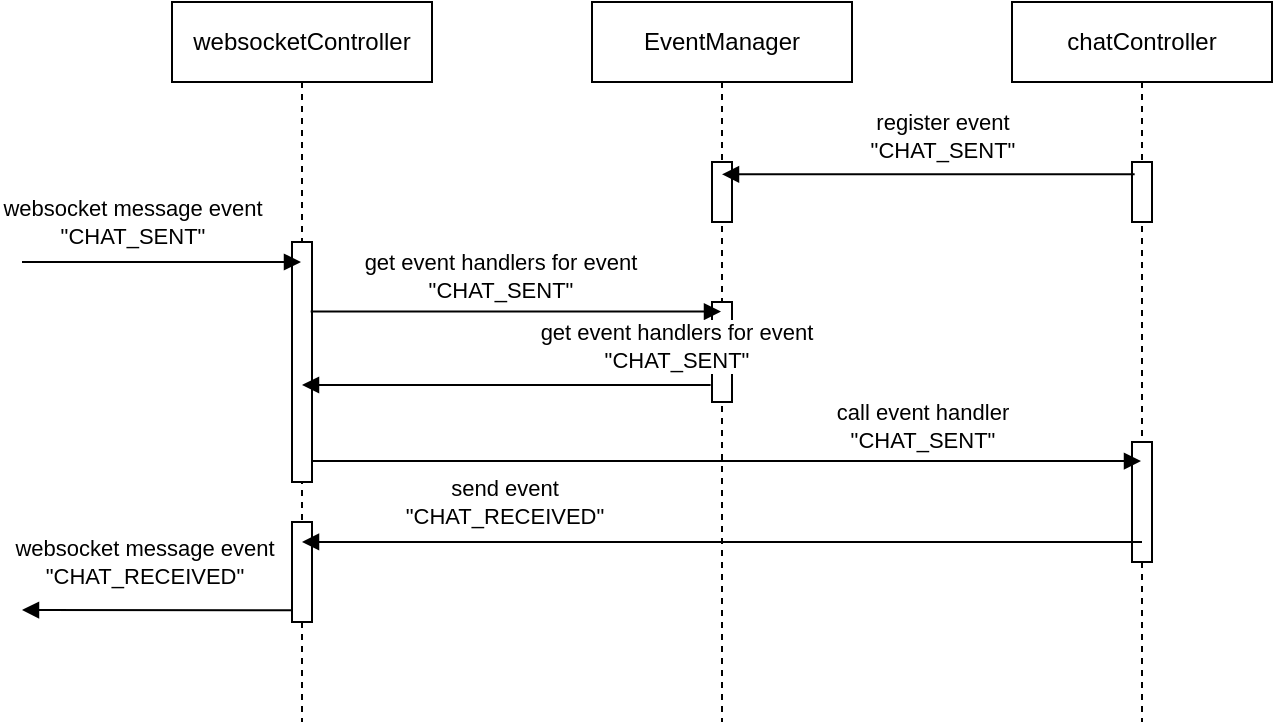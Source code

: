 <mxfile>
    <diagram id="m3BkpVxazEsqME0DdXml" name="Page-1">
        <mxGraphModel dx="2593" dy="791" grid="1" gridSize="10" guides="1" tooltips="1" connect="1" arrows="1" fold="1" page="1" pageScale="1" pageWidth="850" pageHeight="1100" math="0" shadow="0">
            <root>
                <mxCell id="0"/>
                <mxCell id="1" parent="0"/>
                <mxCell id="34" value="EventManager" style="shape=umlLifeline;perimeter=lifelinePerimeter;whiteSpace=wrap;html=1;container=1;collapsible=0;recursiveResize=0;outlineConnect=0;fillColor=#FFFFFF;" parent="1" vertex="1">
                    <mxGeometry x="-545" y="30" width="130" height="360" as="geometry"/>
                </mxCell>
                <mxCell id="35" value="" style="html=1;points=[];perimeter=orthogonalPerimeter;" parent="34" vertex="1">
                    <mxGeometry x="60" y="80" width="10" height="30" as="geometry"/>
                </mxCell>
                <mxCell id="51" value="" style="html=1;points=[];perimeter=orthogonalPerimeter;" parent="34" vertex="1">
                    <mxGeometry x="60" y="150" width="10" height="50" as="geometry"/>
                </mxCell>
                <mxCell id="39" value="websocketController" style="shape=umlLifeline;perimeter=lifelinePerimeter;whiteSpace=wrap;html=1;container=1;collapsible=0;recursiveResize=0;outlineConnect=0;fillColor=#FFFFFF;" parent="1" vertex="1">
                    <mxGeometry x="-755" y="30" width="130" height="360" as="geometry"/>
                </mxCell>
                <mxCell id="40" value="" style="html=1;points=[];perimeter=orthogonalPerimeter;" parent="39" vertex="1">
                    <mxGeometry x="60" y="120" width="10" height="120" as="geometry"/>
                </mxCell>
                <mxCell id="61" value="" style="html=1;points=[];perimeter=orthogonalPerimeter;" parent="39" vertex="1">
                    <mxGeometry x="60" y="260" width="10" height="50" as="geometry"/>
                </mxCell>
                <mxCell id="44" value="chatController" style="shape=umlLifeline;perimeter=lifelinePerimeter;whiteSpace=wrap;html=1;container=1;collapsible=0;recursiveResize=0;outlineConnect=0;fillColor=#FFFFFF;" parent="1" vertex="1">
                    <mxGeometry x="-335" y="30" width="130" height="360" as="geometry"/>
                </mxCell>
                <mxCell id="45" value="" style="html=1;points=[];perimeter=orthogonalPerimeter;" parent="44" vertex="1">
                    <mxGeometry x="60" y="80" width="10" height="30" as="geometry"/>
                </mxCell>
                <mxCell id="56" value="" style="html=1;points=[];perimeter=orthogonalPerimeter;" parent="44" vertex="1">
                    <mxGeometry x="60" y="220" width="10" height="60" as="geometry"/>
                </mxCell>
                <mxCell id="47" value="" style="html=1;verticalAlign=bottom;labelBackgroundColor=none;endArrow=block;endFill=1;" parent="1" target="39" edge="1">
                    <mxGeometry width="160" relative="1" as="geometry">
                        <mxPoint x="-830" y="160" as="sourcePoint"/>
                        <mxPoint x="-705" y="120" as="targetPoint"/>
                    </mxGeometry>
                </mxCell>
                <mxCell id="48" value="websocket message event&lt;br&gt;&quot;CHAT_SENT&quot;" style="edgeLabel;html=1;align=center;verticalAlign=middle;resizable=0;points=[];" parent="47" vertex="1" connectable="0">
                    <mxGeometry x="-0.45" y="-1" relative="1" as="geometry">
                        <mxPoint x="16" y="-21" as="offset"/>
                    </mxGeometry>
                </mxCell>
                <mxCell id="52" value="" style="html=1;verticalAlign=bottom;labelBackgroundColor=none;endArrow=block;endFill=1;exitX=0.933;exitY=0.29;exitDx=0;exitDy=0;exitPerimeter=0;" parent="1" source="40" target="34" edge="1">
                    <mxGeometry width="160" relative="1" as="geometry">
                        <mxPoint x="-680" y="180" as="sourcePoint"/>
                        <mxPoint x="-524" y="169.6" as="targetPoint"/>
                    </mxGeometry>
                </mxCell>
                <mxCell id="53" value="get event handlers for event&lt;br&gt;&quot;CHAT_SENT&quot;" style="edgeLabel;html=1;align=center;verticalAlign=middle;resizable=0;points=[];" parent="52" vertex="1" connectable="0">
                    <mxGeometry x="-0.45" y="-1" relative="1" as="geometry">
                        <mxPoint x="38" y="-19" as="offset"/>
                    </mxGeometry>
                </mxCell>
                <mxCell id="49" value="" style="html=1;verticalAlign=bottom;labelBackgroundColor=none;endArrow=block;endFill=1;exitX=0.133;exitY=0.206;exitDx=0;exitDy=0;exitPerimeter=0;" parent="1" source="45" target="34" edge="1">
                    <mxGeometry width="160" relative="1" as="geometry">
                        <mxPoint x="-268.67" y="110.19" as="sourcePoint"/>
                        <mxPoint x="-480" y="116" as="targetPoint"/>
                    </mxGeometry>
                </mxCell>
                <mxCell id="50" value="register event&lt;br&gt;&quot;CHAT_SENT&quot;" style="edgeLabel;html=1;align=center;verticalAlign=middle;resizable=0;points=[];" parent="49" vertex="1" connectable="0">
                    <mxGeometry x="-0.45" y="-1" relative="1" as="geometry">
                        <mxPoint x="-40" y="-18" as="offset"/>
                    </mxGeometry>
                </mxCell>
                <mxCell id="54" value="" style="html=1;verticalAlign=bottom;labelBackgroundColor=none;endArrow=block;endFill=1;exitX=-0.067;exitY=0.83;exitDx=0;exitDy=0;exitPerimeter=0;" parent="1" source="51" target="39" edge="1">
                    <mxGeometry width="160" relative="1" as="geometry">
                        <mxPoint x="-680" y="270.0" as="sourcePoint"/>
                        <mxPoint x="-476.83" y="270.0" as="targetPoint"/>
                    </mxGeometry>
                </mxCell>
                <mxCell id="55" value="get event handlers for event&lt;br&gt;&quot;CHAT_SENT&quot;" style="edgeLabel;html=1;align=center;verticalAlign=middle;resizable=0;points=[];" parent="54" vertex="1" connectable="0">
                    <mxGeometry x="-0.45" y="-1" relative="1" as="geometry">
                        <mxPoint x="38" y="-19" as="offset"/>
                    </mxGeometry>
                </mxCell>
                <mxCell id="57" value="" style="html=1;verticalAlign=bottom;labelBackgroundColor=none;endArrow=block;endFill=1;exitX=1;exitY=0.913;exitDx=0;exitDy=0;exitPerimeter=0;" parent="1" source="40" target="44" edge="1">
                    <mxGeometry width="160" relative="1" as="geometry">
                        <mxPoint x="-650" y="290" as="sourcePoint"/>
                        <mxPoint x="-444.83" y="290" as="targetPoint"/>
                    </mxGeometry>
                </mxCell>
                <mxCell id="58" value="call event handler&lt;br&gt;&quot;CHAT_SENT&quot;" style="edgeLabel;html=1;align=center;verticalAlign=middle;resizable=0;points=[];" parent="57" vertex="1" connectable="0">
                    <mxGeometry x="-0.45" y="-1" relative="1" as="geometry">
                        <mxPoint x="191" y="-19" as="offset"/>
                    </mxGeometry>
                </mxCell>
                <mxCell id="59" value="" style="html=1;verticalAlign=bottom;labelBackgroundColor=none;endArrow=block;endFill=1;exitX=0.5;exitY=0.833;exitDx=0;exitDy=0;exitPerimeter=0;" parent="1" source="56" target="39" edge="1">
                    <mxGeometry width="160" relative="1" as="geometry">
                        <mxPoint x="-278.34" y="300" as="sourcePoint"/>
                        <mxPoint x="-485.003" y="300" as="targetPoint"/>
                    </mxGeometry>
                </mxCell>
                <mxCell id="60" value="send event&lt;br&gt;&quot;CHAT_RECEIVED&quot;" style="edgeLabel;html=1;align=center;verticalAlign=middle;resizable=0;points=[];" parent="59" vertex="1" connectable="0">
                    <mxGeometry x="-0.45" y="-1" relative="1" as="geometry">
                        <mxPoint x="-204" y="-19" as="offset"/>
                    </mxGeometry>
                </mxCell>
                <mxCell id="62" value="" style="html=1;verticalAlign=bottom;labelBackgroundColor=none;endArrow=block;endFill=1;exitX=0;exitY=0.883;exitDx=0;exitDy=0;exitPerimeter=0;" parent="1" source="61" edge="1">
                    <mxGeometry width="160" relative="1" as="geometry">
                        <mxPoint x="-830" y="220" as="sourcePoint"/>
                        <mxPoint x="-830" y="334" as="targetPoint"/>
                    </mxGeometry>
                </mxCell>
                <mxCell id="63" value="websocket message event&lt;br&gt;&quot;CHAT_RECEIVED&quot;" style="edgeLabel;html=1;align=center;verticalAlign=middle;resizable=0;points=[];" parent="62" vertex="1" connectable="0">
                    <mxGeometry x="-0.45" y="-1" relative="1" as="geometry">
                        <mxPoint x="-37" y="-23" as="offset"/>
                    </mxGeometry>
                </mxCell>
            </root>
        </mxGraphModel>
    </diagram>
</mxfile>